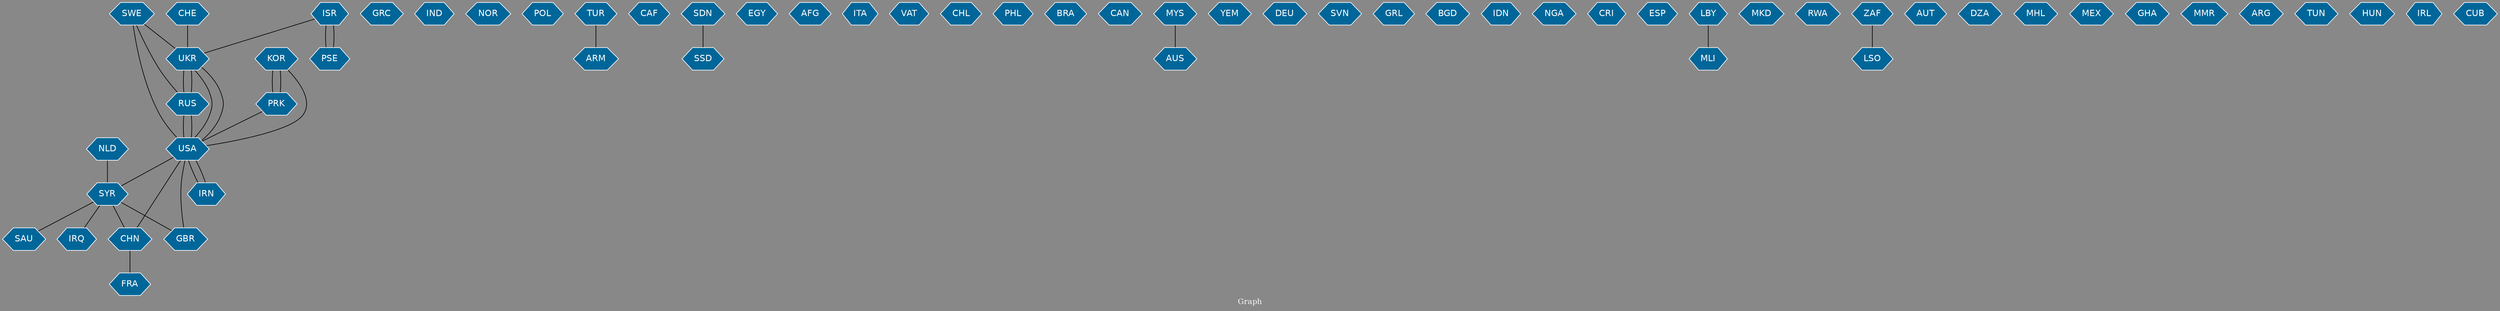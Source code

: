 // Countries together in item graph
graph {
	graph [bgcolor="#888888" fontcolor=white fontsize=12 label="Graph" outputorder=edgesfirst overlap=prism]
	node [color=white fillcolor="#006699" fontcolor=white fontname=Helvetica shape=hexagon style=filled]
	edge [arrowhead=open color=black fontcolor=white fontname=Courier fontsize=12]
		UKR [label=UKR]
		RUS [label=RUS]
		USA [label=USA]
		GRC [label=GRC]
		CHN [label=CHN]
		FRA [label=FRA]
		SYR [label=SYR]
		IND [label=IND]
		NOR [label=NOR]
		POL [label=POL]
		TUR [label=TUR]
		ARM [label=ARM]
		PSE [label=PSE]
		GBR [label=GBR]
		IRN [label=IRN]
		SWE [label=SWE]
		CAF [label=CAF]
		IRQ [label=IRQ]
		SDN [label=SDN]
		SSD [label=SSD]
		ISR [label=ISR]
		EGY [label=EGY]
		SAU [label=SAU]
		AFG [label=AFG]
		ITA [label=ITA]
		VAT [label=VAT]
		CHL [label=CHL]
		KOR [label=KOR]
		PRK [label=PRK]
		PHL [label=PHL]
		BRA [label=BRA]
		CAN [label=CAN]
		AUS [label=AUS]
		YEM [label=YEM]
		DEU [label=DEU]
		SVN [label=SVN]
		GRL [label=GRL]
		BGD [label=BGD]
		IDN [label=IDN]
		NGA [label=NGA]
		CRI [label=CRI]
		ESP [label=ESP]
		LBY [label=LBY]
		MLI [label=MLI]
		MKD [label=MKD]
		NLD [label=NLD]
		RWA [label=RWA]
		ZAF [label=ZAF]
		AUT [label=AUT]
		DZA [label=DZA]
		MHL [label=MHL]
		CHE [label=CHE]
		MEX [label=MEX]
		LSO [label=LSO]
		GHA [label=GHA]
		MMR [label=MMR]
		ARG [label=ARG]
		TUN [label=TUN]
		HUN [label=HUN]
		MYS [label=MYS]
		IRL [label=IRL]
		CUB [label=CUB]
			SYR -- IRQ [weight=1]
			KOR -- PRK [weight=1]
			ISR -- PSE [weight=2]
			UKR -- RUS [weight=16]
			PSE -- ISR [weight=1]
			KOR -- USA [weight=1]
			CHN -- USA [weight=1]
			ZAF -- LSO [weight=1]
			SWE -- UKR [weight=1]
			LBY -- MLI [weight=1]
			SWE -- RUS [weight=1]
			SWE -- USA [weight=1]
			NLD -- SYR [weight=1]
			USA -- SYR [weight=1]
			PRK -- KOR [weight=1]
			RUS -- USA [weight=4]
			CHE -- UKR [weight=2]
			UKR -- USA [weight=3]
			RUS -- UKR [weight=14]
			USA -- RUS [weight=4]
			IRN -- USA [weight=2]
			CHN -- FRA [weight=1]
			SYR -- CHN [weight=1]
			SDN -- SSD [weight=1]
			MYS -- AUS [weight=1]
			ISR -- UKR [weight=1]
			SYR -- SAU [weight=1]
			SYR -- GBR [weight=1]
			PRK -- USA [weight=1]
			USA -- GBR [weight=1]
			USA -- UKR [weight=3]
			USA -- IRN [weight=1]
			TUR -- ARM [weight=1]
}